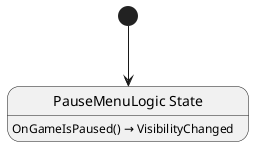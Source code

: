 @startuml PauseMenuLogic
state "PauseMenuLogic State" as PauseMenuLogic_State
PauseMenuLogic_State : OnGameIsPaused() → VisibilityChanged

[*] --> PauseMenuLogic_State
@enduml